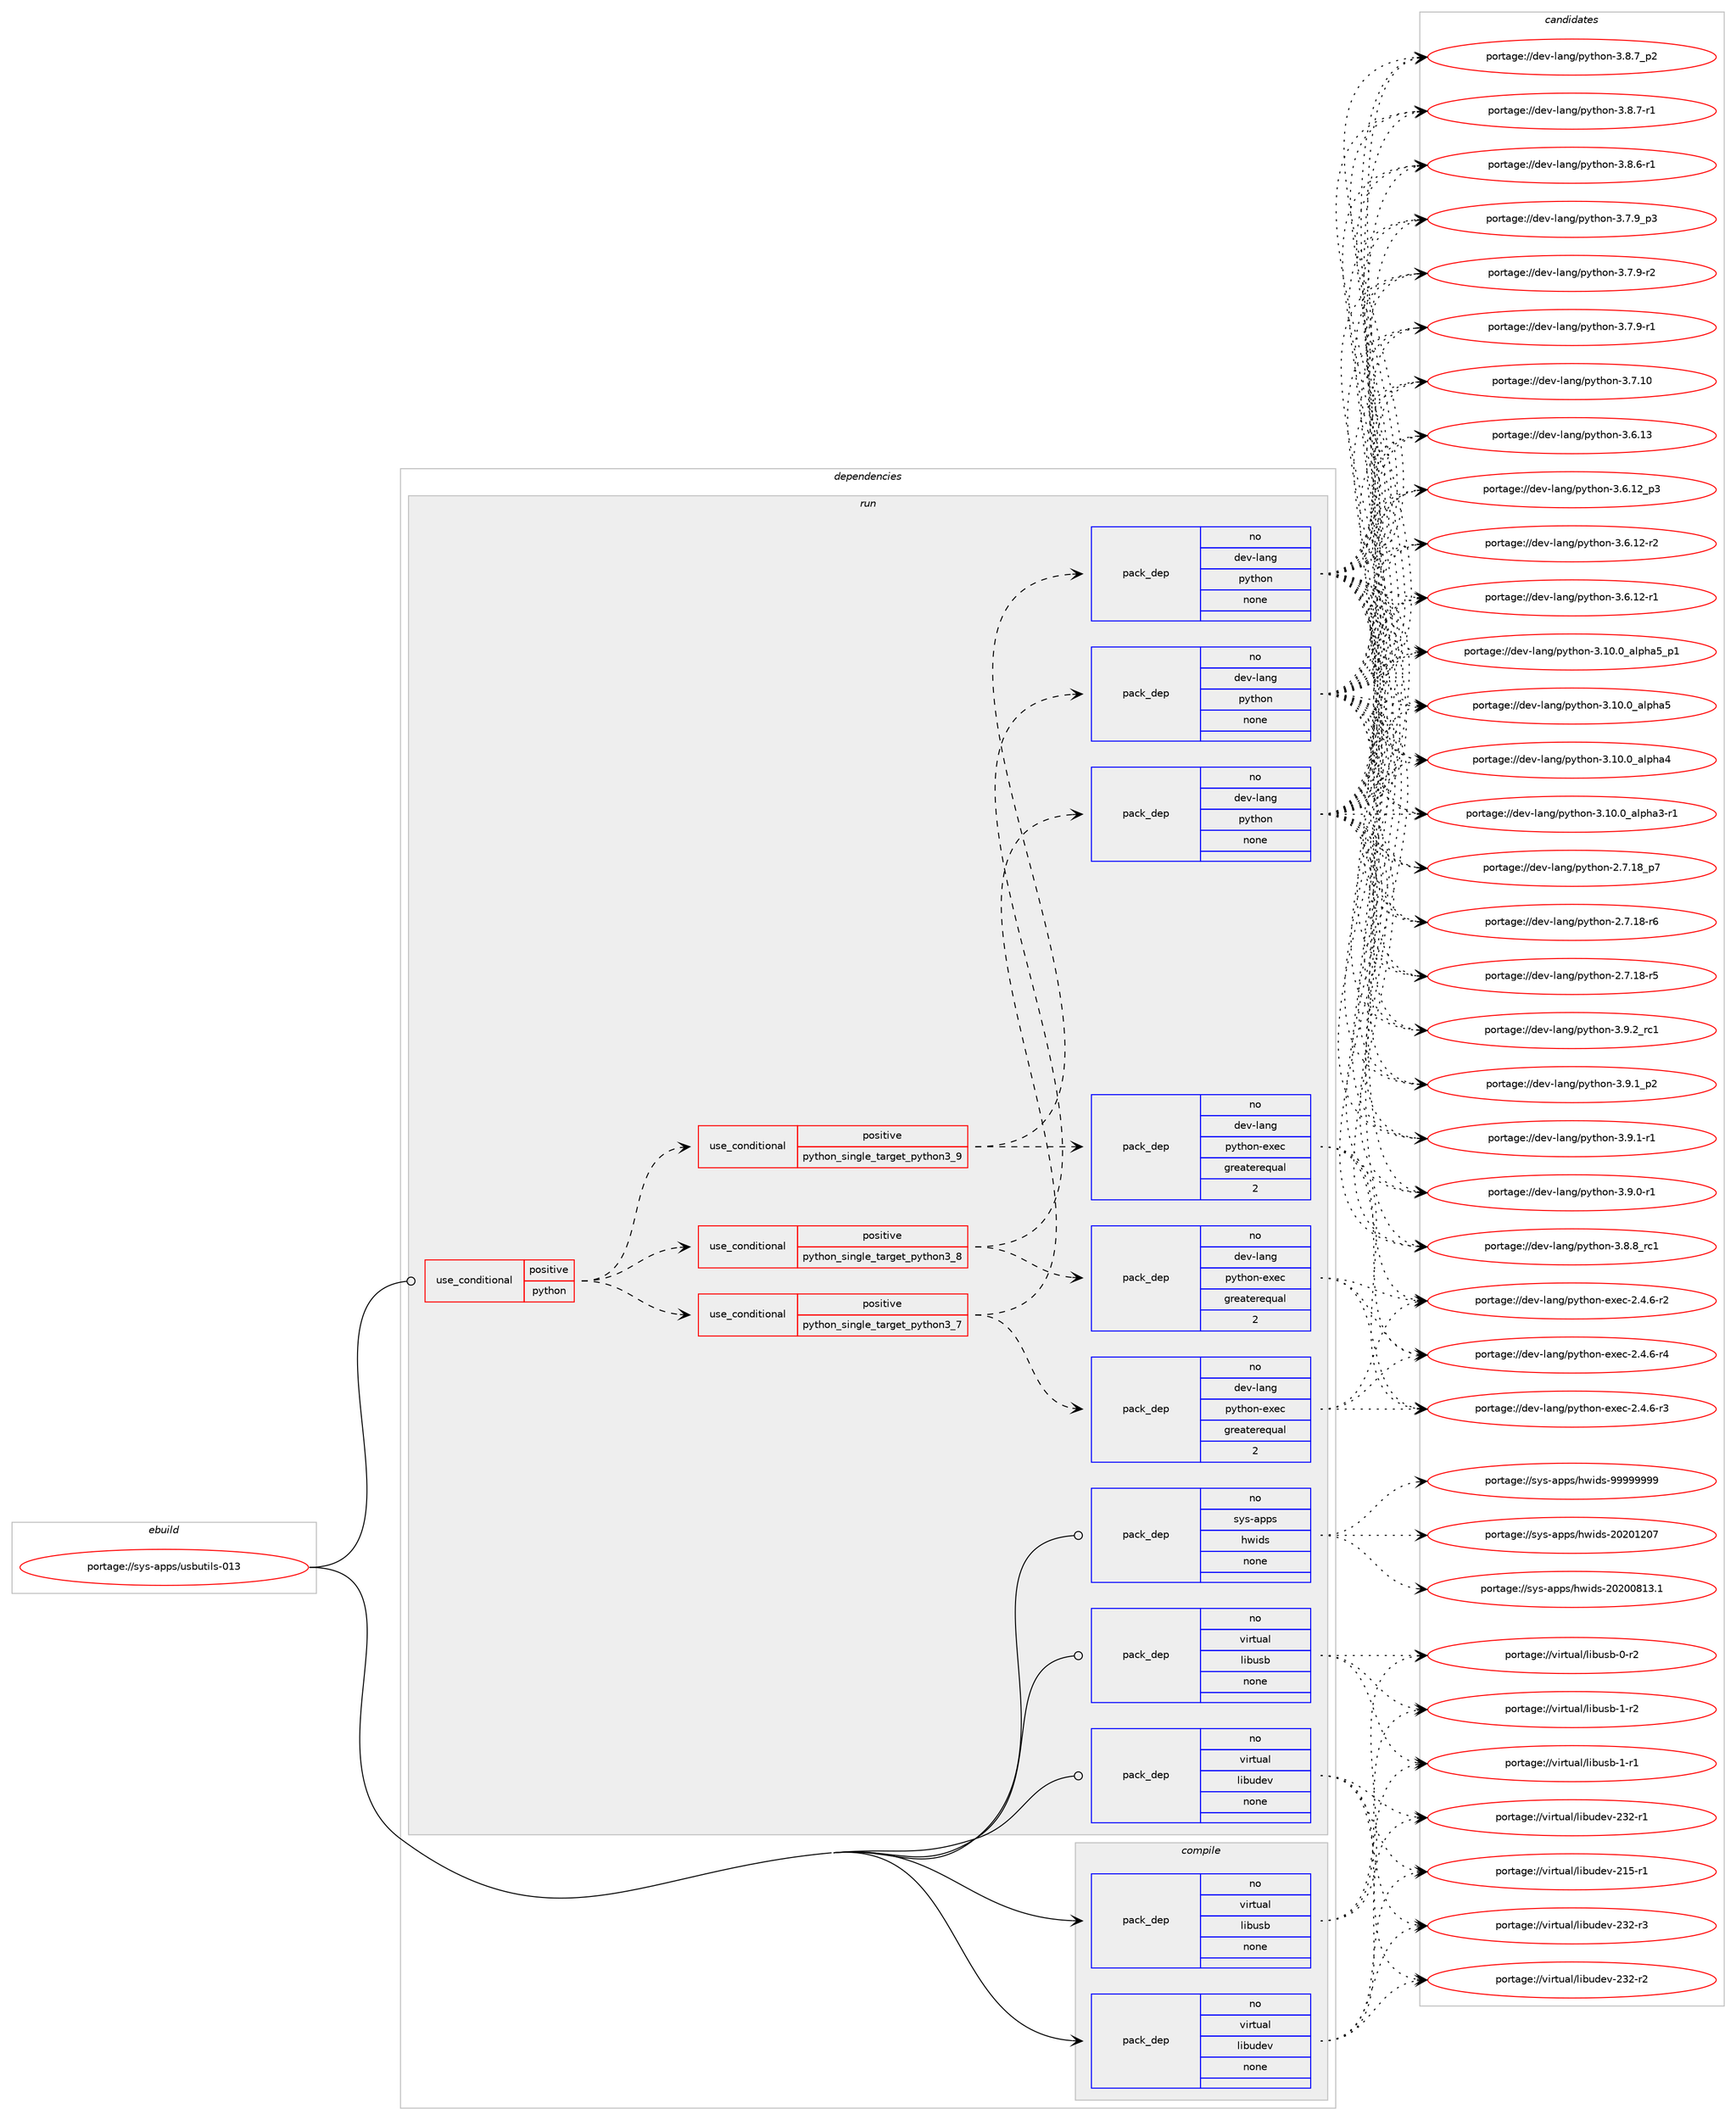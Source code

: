 digraph prolog {

# *************
# Graph options
# *************

newrank=true;
concentrate=true;
compound=true;
graph [rankdir=LR,fontname=Helvetica,fontsize=10,ranksep=1.5];#, ranksep=2.5, nodesep=0.2];
edge  [arrowhead=vee];
node  [fontname=Helvetica,fontsize=10];

# **********
# The ebuild
# **********

subgraph cluster_leftcol {
color=gray;
rank=same;
label=<<i>ebuild</i>>;
id [label="portage://sys-apps/usbutils-013", color=red, width=4, href="../sys-apps/usbutils-013.svg"];
}

# ****************
# The dependencies
# ****************

subgraph cluster_midcol {
color=gray;
label=<<i>dependencies</i>>;
subgraph cluster_compile {
fillcolor="#eeeeee";
style=filled;
label=<<i>compile</i>>;
subgraph pack4951 {
dependency6936 [label=<<TABLE BORDER="0" CELLBORDER="1" CELLSPACING="0" CELLPADDING="4" WIDTH="220"><TR><TD ROWSPAN="6" CELLPADDING="30">pack_dep</TD></TR><TR><TD WIDTH="110">no</TD></TR><TR><TD>virtual</TD></TR><TR><TD>libudev</TD></TR><TR><TD>none</TD></TR><TR><TD></TD></TR></TABLE>>, shape=none, color=blue];
}
id:e -> dependency6936:w [weight=20,style="solid",arrowhead="vee"];
subgraph pack4952 {
dependency6937 [label=<<TABLE BORDER="0" CELLBORDER="1" CELLSPACING="0" CELLPADDING="4" WIDTH="220"><TR><TD ROWSPAN="6" CELLPADDING="30">pack_dep</TD></TR><TR><TD WIDTH="110">no</TD></TR><TR><TD>virtual</TD></TR><TR><TD>libusb</TD></TR><TR><TD>none</TD></TR><TR><TD></TD></TR></TABLE>>, shape=none, color=blue];
}
id:e -> dependency6937:w [weight=20,style="solid",arrowhead="vee"];
}
subgraph cluster_compileandrun {
fillcolor="#eeeeee";
style=filled;
label=<<i>compile and run</i>>;
}
subgraph cluster_run {
fillcolor="#eeeeee";
style=filled;
label=<<i>run</i>>;
subgraph cond1910 {
dependency6938 [label=<<TABLE BORDER="0" CELLBORDER="1" CELLSPACING="0" CELLPADDING="4"><TR><TD ROWSPAN="3" CELLPADDING="10">use_conditional</TD></TR><TR><TD>positive</TD></TR><TR><TD>python</TD></TR></TABLE>>, shape=none, color=red];
subgraph cond1911 {
dependency6939 [label=<<TABLE BORDER="0" CELLBORDER="1" CELLSPACING="0" CELLPADDING="4"><TR><TD ROWSPAN="3" CELLPADDING="10">use_conditional</TD></TR><TR><TD>positive</TD></TR><TR><TD>python_single_target_python3_7</TD></TR></TABLE>>, shape=none, color=red];
subgraph pack4953 {
dependency6940 [label=<<TABLE BORDER="0" CELLBORDER="1" CELLSPACING="0" CELLPADDING="4" WIDTH="220"><TR><TD ROWSPAN="6" CELLPADDING="30">pack_dep</TD></TR><TR><TD WIDTH="110">no</TD></TR><TR><TD>dev-lang</TD></TR><TR><TD>python</TD></TR><TR><TD>none</TD></TR><TR><TD></TD></TR></TABLE>>, shape=none, color=blue];
}
dependency6939:e -> dependency6940:w [weight=20,style="dashed",arrowhead="vee"];
subgraph pack4954 {
dependency6941 [label=<<TABLE BORDER="0" CELLBORDER="1" CELLSPACING="0" CELLPADDING="4" WIDTH="220"><TR><TD ROWSPAN="6" CELLPADDING="30">pack_dep</TD></TR><TR><TD WIDTH="110">no</TD></TR><TR><TD>dev-lang</TD></TR><TR><TD>python-exec</TD></TR><TR><TD>greaterequal</TD></TR><TR><TD>2</TD></TR></TABLE>>, shape=none, color=blue];
}
dependency6939:e -> dependency6941:w [weight=20,style="dashed",arrowhead="vee"];
}
dependency6938:e -> dependency6939:w [weight=20,style="dashed",arrowhead="vee"];
subgraph cond1912 {
dependency6942 [label=<<TABLE BORDER="0" CELLBORDER="1" CELLSPACING="0" CELLPADDING="4"><TR><TD ROWSPAN="3" CELLPADDING="10">use_conditional</TD></TR><TR><TD>positive</TD></TR><TR><TD>python_single_target_python3_8</TD></TR></TABLE>>, shape=none, color=red];
subgraph pack4955 {
dependency6943 [label=<<TABLE BORDER="0" CELLBORDER="1" CELLSPACING="0" CELLPADDING="4" WIDTH="220"><TR><TD ROWSPAN="6" CELLPADDING="30">pack_dep</TD></TR><TR><TD WIDTH="110">no</TD></TR><TR><TD>dev-lang</TD></TR><TR><TD>python</TD></TR><TR><TD>none</TD></TR><TR><TD></TD></TR></TABLE>>, shape=none, color=blue];
}
dependency6942:e -> dependency6943:w [weight=20,style="dashed",arrowhead="vee"];
subgraph pack4956 {
dependency6944 [label=<<TABLE BORDER="0" CELLBORDER="1" CELLSPACING="0" CELLPADDING="4" WIDTH="220"><TR><TD ROWSPAN="6" CELLPADDING="30">pack_dep</TD></TR><TR><TD WIDTH="110">no</TD></TR><TR><TD>dev-lang</TD></TR><TR><TD>python-exec</TD></TR><TR><TD>greaterequal</TD></TR><TR><TD>2</TD></TR></TABLE>>, shape=none, color=blue];
}
dependency6942:e -> dependency6944:w [weight=20,style="dashed",arrowhead="vee"];
}
dependency6938:e -> dependency6942:w [weight=20,style="dashed",arrowhead="vee"];
subgraph cond1913 {
dependency6945 [label=<<TABLE BORDER="0" CELLBORDER="1" CELLSPACING="0" CELLPADDING="4"><TR><TD ROWSPAN="3" CELLPADDING="10">use_conditional</TD></TR><TR><TD>positive</TD></TR><TR><TD>python_single_target_python3_9</TD></TR></TABLE>>, shape=none, color=red];
subgraph pack4957 {
dependency6946 [label=<<TABLE BORDER="0" CELLBORDER="1" CELLSPACING="0" CELLPADDING="4" WIDTH="220"><TR><TD ROWSPAN="6" CELLPADDING="30">pack_dep</TD></TR><TR><TD WIDTH="110">no</TD></TR><TR><TD>dev-lang</TD></TR><TR><TD>python</TD></TR><TR><TD>none</TD></TR><TR><TD></TD></TR></TABLE>>, shape=none, color=blue];
}
dependency6945:e -> dependency6946:w [weight=20,style="dashed",arrowhead="vee"];
subgraph pack4958 {
dependency6947 [label=<<TABLE BORDER="0" CELLBORDER="1" CELLSPACING="0" CELLPADDING="4" WIDTH="220"><TR><TD ROWSPAN="6" CELLPADDING="30">pack_dep</TD></TR><TR><TD WIDTH="110">no</TD></TR><TR><TD>dev-lang</TD></TR><TR><TD>python-exec</TD></TR><TR><TD>greaterequal</TD></TR><TR><TD>2</TD></TR></TABLE>>, shape=none, color=blue];
}
dependency6945:e -> dependency6947:w [weight=20,style="dashed",arrowhead="vee"];
}
dependency6938:e -> dependency6945:w [weight=20,style="dashed",arrowhead="vee"];
}
id:e -> dependency6938:w [weight=20,style="solid",arrowhead="odot"];
subgraph pack4959 {
dependency6948 [label=<<TABLE BORDER="0" CELLBORDER="1" CELLSPACING="0" CELLPADDING="4" WIDTH="220"><TR><TD ROWSPAN="6" CELLPADDING="30">pack_dep</TD></TR><TR><TD WIDTH="110">no</TD></TR><TR><TD>sys-apps</TD></TR><TR><TD>hwids</TD></TR><TR><TD>none</TD></TR><TR><TD></TD></TR></TABLE>>, shape=none, color=blue];
}
id:e -> dependency6948:w [weight=20,style="solid",arrowhead="odot"];
subgraph pack4960 {
dependency6949 [label=<<TABLE BORDER="0" CELLBORDER="1" CELLSPACING="0" CELLPADDING="4" WIDTH="220"><TR><TD ROWSPAN="6" CELLPADDING="30">pack_dep</TD></TR><TR><TD WIDTH="110">no</TD></TR><TR><TD>virtual</TD></TR><TR><TD>libudev</TD></TR><TR><TD>none</TD></TR><TR><TD></TD></TR></TABLE>>, shape=none, color=blue];
}
id:e -> dependency6949:w [weight=20,style="solid",arrowhead="odot"];
subgraph pack4961 {
dependency6950 [label=<<TABLE BORDER="0" CELLBORDER="1" CELLSPACING="0" CELLPADDING="4" WIDTH="220"><TR><TD ROWSPAN="6" CELLPADDING="30">pack_dep</TD></TR><TR><TD WIDTH="110">no</TD></TR><TR><TD>virtual</TD></TR><TR><TD>libusb</TD></TR><TR><TD>none</TD></TR><TR><TD></TD></TR></TABLE>>, shape=none, color=blue];
}
id:e -> dependency6950:w [weight=20,style="solid",arrowhead="odot"];
}
}

# **************
# The candidates
# **************

subgraph cluster_choices {
rank=same;
color=gray;
label=<<i>candidates</i>>;

subgraph choice4951 {
color=black;
nodesep=1;
choice118105114116117971084710810598117100101118455051504511451 [label="portage://virtual/libudev-232-r3", color=red, width=4,href="../virtual/libudev-232-r3.svg"];
choice118105114116117971084710810598117100101118455051504511450 [label="portage://virtual/libudev-232-r2", color=red, width=4,href="../virtual/libudev-232-r2.svg"];
choice118105114116117971084710810598117100101118455051504511449 [label="portage://virtual/libudev-232-r1", color=red, width=4,href="../virtual/libudev-232-r1.svg"];
choice118105114116117971084710810598117100101118455049534511449 [label="portage://virtual/libudev-215-r1", color=red, width=4,href="../virtual/libudev-215-r1.svg"];
dependency6936:e -> choice118105114116117971084710810598117100101118455051504511451:w [style=dotted,weight="100"];
dependency6936:e -> choice118105114116117971084710810598117100101118455051504511450:w [style=dotted,weight="100"];
dependency6936:e -> choice118105114116117971084710810598117100101118455051504511449:w [style=dotted,weight="100"];
dependency6936:e -> choice118105114116117971084710810598117100101118455049534511449:w [style=dotted,weight="100"];
}
subgraph choice4952 {
color=black;
nodesep=1;
choice1181051141161179710847108105981171159845494511450 [label="portage://virtual/libusb-1-r2", color=red, width=4,href="../virtual/libusb-1-r2.svg"];
choice1181051141161179710847108105981171159845494511449 [label="portage://virtual/libusb-1-r1", color=red, width=4,href="../virtual/libusb-1-r1.svg"];
choice1181051141161179710847108105981171159845484511450 [label="portage://virtual/libusb-0-r2", color=red, width=4,href="../virtual/libusb-0-r2.svg"];
dependency6937:e -> choice1181051141161179710847108105981171159845494511450:w [style=dotted,weight="100"];
dependency6937:e -> choice1181051141161179710847108105981171159845494511449:w [style=dotted,weight="100"];
dependency6937:e -> choice1181051141161179710847108105981171159845484511450:w [style=dotted,weight="100"];
}
subgraph choice4953 {
color=black;
nodesep=1;
choice100101118451089711010347112121116104111110455146574650951149949 [label="portage://dev-lang/python-3.9.2_rc1", color=red, width=4,href="../dev-lang/python-3.9.2_rc1.svg"];
choice1001011184510897110103471121211161041111104551465746499511250 [label="portage://dev-lang/python-3.9.1_p2", color=red, width=4,href="../dev-lang/python-3.9.1_p2.svg"];
choice1001011184510897110103471121211161041111104551465746494511449 [label="portage://dev-lang/python-3.9.1-r1", color=red, width=4,href="../dev-lang/python-3.9.1-r1.svg"];
choice1001011184510897110103471121211161041111104551465746484511449 [label="portage://dev-lang/python-3.9.0-r1", color=red, width=4,href="../dev-lang/python-3.9.0-r1.svg"];
choice100101118451089711010347112121116104111110455146564656951149949 [label="portage://dev-lang/python-3.8.8_rc1", color=red, width=4,href="../dev-lang/python-3.8.8_rc1.svg"];
choice1001011184510897110103471121211161041111104551465646559511250 [label="portage://dev-lang/python-3.8.7_p2", color=red, width=4,href="../dev-lang/python-3.8.7_p2.svg"];
choice1001011184510897110103471121211161041111104551465646554511449 [label="portage://dev-lang/python-3.8.7-r1", color=red, width=4,href="../dev-lang/python-3.8.7-r1.svg"];
choice1001011184510897110103471121211161041111104551465646544511449 [label="portage://dev-lang/python-3.8.6-r1", color=red, width=4,href="../dev-lang/python-3.8.6-r1.svg"];
choice1001011184510897110103471121211161041111104551465546579511251 [label="portage://dev-lang/python-3.7.9_p3", color=red, width=4,href="../dev-lang/python-3.7.9_p3.svg"];
choice1001011184510897110103471121211161041111104551465546574511450 [label="portage://dev-lang/python-3.7.9-r2", color=red, width=4,href="../dev-lang/python-3.7.9-r2.svg"];
choice1001011184510897110103471121211161041111104551465546574511449 [label="portage://dev-lang/python-3.7.9-r1", color=red, width=4,href="../dev-lang/python-3.7.9-r1.svg"];
choice10010111845108971101034711212111610411111045514655464948 [label="portage://dev-lang/python-3.7.10", color=red, width=4,href="../dev-lang/python-3.7.10.svg"];
choice10010111845108971101034711212111610411111045514654464951 [label="portage://dev-lang/python-3.6.13", color=red, width=4,href="../dev-lang/python-3.6.13.svg"];
choice100101118451089711010347112121116104111110455146544649509511251 [label="portage://dev-lang/python-3.6.12_p3", color=red, width=4,href="../dev-lang/python-3.6.12_p3.svg"];
choice100101118451089711010347112121116104111110455146544649504511450 [label="portage://dev-lang/python-3.6.12-r2", color=red, width=4,href="../dev-lang/python-3.6.12-r2.svg"];
choice100101118451089711010347112121116104111110455146544649504511449 [label="portage://dev-lang/python-3.6.12-r1", color=red, width=4,href="../dev-lang/python-3.6.12-r1.svg"];
choice10010111845108971101034711212111610411111045514649484648959710811210497539511249 [label="portage://dev-lang/python-3.10.0_alpha5_p1", color=red, width=4,href="../dev-lang/python-3.10.0_alpha5_p1.svg"];
choice1001011184510897110103471121211161041111104551464948464895971081121049753 [label="portage://dev-lang/python-3.10.0_alpha5", color=red, width=4,href="../dev-lang/python-3.10.0_alpha5.svg"];
choice1001011184510897110103471121211161041111104551464948464895971081121049752 [label="portage://dev-lang/python-3.10.0_alpha4", color=red, width=4,href="../dev-lang/python-3.10.0_alpha4.svg"];
choice10010111845108971101034711212111610411111045514649484648959710811210497514511449 [label="portage://dev-lang/python-3.10.0_alpha3-r1", color=red, width=4,href="../dev-lang/python-3.10.0_alpha3-r1.svg"];
choice100101118451089711010347112121116104111110455046554649569511255 [label="portage://dev-lang/python-2.7.18_p7", color=red, width=4,href="../dev-lang/python-2.7.18_p7.svg"];
choice100101118451089711010347112121116104111110455046554649564511454 [label="portage://dev-lang/python-2.7.18-r6", color=red, width=4,href="../dev-lang/python-2.7.18-r6.svg"];
choice100101118451089711010347112121116104111110455046554649564511453 [label="portage://dev-lang/python-2.7.18-r5", color=red, width=4,href="../dev-lang/python-2.7.18-r5.svg"];
dependency6940:e -> choice100101118451089711010347112121116104111110455146574650951149949:w [style=dotted,weight="100"];
dependency6940:e -> choice1001011184510897110103471121211161041111104551465746499511250:w [style=dotted,weight="100"];
dependency6940:e -> choice1001011184510897110103471121211161041111104551465746494511449:w [style=dotted,weight="100"];
dependency6940:e -> choice1001011184510897110103471121211161041111104551465746484511449:w [style=dotted,weight="100"];
dependency6940:e -> choice100101118451089711010347112121116104111110455146564656951149949:w [style=dotted,weight="100"];
dependency6940:e -> choice1001011184510897110103471121211161041111104551465646559511250:w [style=dotted,weight="100"];
dependency6940:e -> choice1001011184510897110103471121211161041111104551465646554511449:w [style=dotted,weight="100"];
dependency6940:e -> choice1001011184510897110103471121211161041111104551465646544511449:w [style=dotted,weight="100"];
dependency6940:e -> choice1001011184510897110103471121211161041111104551465546579511251:w [style=dotted,weight="100"];
dependency6940:e -> choice1001011184510897110103471121211161041111104551465546574511450:w [style=dotted,weight="100"];
dependency6940:e -> choice1001011184510897110103471121211161041111104551465546574511449:w [style=dotted,weight="100"];
dependency6940:e -> choice10010111845108971101034711212111610411111045514655464948:w [style=dotted,weight="100"];
dependency6940:e -> choice10010111845108971101034711212111610411111045514654464951:w [style=dotted,weight="100"];
dependency6940:e -> choice100101118451089711010347112121116104111110455146544649509511251:w [style=dotted,weight="100"];
dependency6940:e -> choice100101118451089711010347112121116104111110455146544649504511450:w [style=dotted,weight="100"];
dependency6940:e -> choice100101118451089711010347112121116104111110455146544649504511449:w [style=dotted,weight="100"];
dependency6940:e -> choice10010111845108971101034711212111610411111045514649484648959710811210497539511249:w [style=dotted,weight="100"];
dependency6940:e -> choice1001011184510897110103471121211161041111104551464948464895971081121049753:w [style=dotted,weight="100"];
dependency6940:e -> choice1001011184510897110103471121211161041111104551464948464895971081121049752:w [style=dotted,weight="100"];
dependency6940:e -> choice10010111845108971101034711212111610411111045514649484648959710811210497514511449:w [style=dotted,weight="100"];
dependency6940:e -> choice100101118451089711010347112121116104111110455046554649569511255:w [style=dotted,weight="100"];
dependency6940:e -> choice100101118451089711010347112121116104111110455046554649564511454:w [style=dotted,weight="100"];
dependency6940:e -> choice100101118451089711010347112121116104111110455046554649564511453:w [style=dotted,weight="100"];
}
subgraph choice4954 {
color=black;
nodesep=1;
choice10010111845108971101034711212111610411111045101120101994550465246544511452 [label="portage://dev-lang/python-exec-2.4.6-r4", color=red, width=4,href="../dev-lang/python-exec-2.4.6-r4.svg"];
choice10010111845108971101034711212111610411111045101120101994550465246544511451 [label="portage://dev-lang/python-exec-2.4.6-r3", color=red, width=4,href="../dev-lang/python-exec-2.4.6-r3.svg"];
choice10010111845108971101034711212111610411111045101120101994550465246544511450 [label="portage://dev-lang/python-exec-2.4.6-r2", color=red, width=4,href="../dev-lang/python-exec-2.4.6-r2.svg"];
dependency6941:e -> choice10010111845108971101034711212111610411111045101120101994550465246544511452:w [style=dotted,weight="100"];
dependency6941:e -> choice10010111845108971101034711212111610411111045101120101994550465246544511451:w [style=dotted,weight="100"];
dependency6941:e -> choice10010111845108971101034711212111610411111045101120101994550465246544511450:w [style=dotted,weight="100"];
}
subgraph choice4955 {
color=black;
nodesep=1;
choice100101118451089711010347112121116104111110455146574650951149949 [label="portage://dev-lang/python-3.9.2_rc1", color=red, width=4,href="../dev-lang/python-3.9.2_rc1.svg"];
choice1001011184510897110103471121211161041111104551465746499511250 [label="portage://dev-lang/python-3.9.1_p2", color=red, width=4,href="../dev-lang/python-3.9.1_p2.svg"];
choice1001011184510897110103471121211161041111104551465746494511449 [label="portage://dev-lang/python-3.9.1-r1", color=red, width=4,href="../dev-lang/python-3.9.1-r1.svg"];
choice1001011184510897110103471121211161041111104551465746484511449 [label="portage://dev-lang/python-3.9.0-r1", color=red, width=4,href="../dev-lang/python-3.9.0-r1.svg"];
choice100101118451089711010347112121116104111110455146564656951149949 [label="portage://dev-lang/python-3.8.8_rc1", color=red, width=4,href="../dev-lang/python-3.8.8_rc1.svg"];
choice1001011184510897110103471121211161041111104551465646559511250 [label="portage://dev-lang/python-3.8.7_p2", color=red, width=4,href="../dev-lang/python-3.8.7_p2.svg"];
choice1001011184510897110103471121211161041111104551465646554511449 [label="portage://dev-lang/python-3.8.7-r1", color=red, width=4,href="../dev-lang/python-3.8.7-r1.svg"];
choice1001011184510897110103471121211161041111104551465646544511449 [label="portage://dev-lang/python-3.8.6-r1", color=red, width=4,href="../dev-lang/python-3.8.6-r1.svg"];
choice1001011184510897110103471121211161041111104551465546579511251 [label="portage://dev-lang/python-3.7.9_p3", color=red, width=4,href="../dev-lang/python-3.7.9_p3.svg"];
choice1001011184510897110103471121211161041111104551465546574511450 [label="portage://dev-lang/python-3.7.9-r2", color=red, width=4,href="../dev-lang/python-3.7.9-r2.svg"];
choice1001011184510897110103471121211161041111104551465546574511449 [label="portage://dev-lang/python-3.7.9-r1", color=red, width=4,href="../dev-lang/python-3.7.9-r1.svg"];
choice10010111845108971101034711212111610411111045514655464948 [label="portage://dev-lang/python-3.7.10", color=red, width=4,href="../dev-lang/python-3.7.10.svg"];
choice10010111845108971101034711212111610411111045514654464951 [label="portage://dev-lang/python-3.6.13", color=red, width=4,href="../dev-lang/python-3.6.13.svg"];
choice100101118451089711010347112121116104111110455146544649509511251 [label="portage://dev-lang/python-3.6.12_p3", color=red, width=4,href="../dev-lang/python-3.6.12_p3.svg"];
choice100101118451089711010347112121116104111110455146544649504511450 [label="portage://dev-lang/python-3.6.12-r2", color=red, width=4,href="../dev-lang/python-3.6.12-r2.svg"];
choice100101118451089711010347112121116104111110455146544649504511449 [label="portage://dev-lang/python-3.6.12-r1", color=red, width=4,href="../dev-lang/python-3.6.12-r1.svg"];
choice10010111845108971101034711212111610411111045514649484648959710811210497539511249 [label="portage://dev-lang/python-3.10.0_alpha5_p1", color=red, width=4,href="../dev-lang/python-3.10.0_alpha5_p1.svg"];
choice1001011184510897110103471121211161041111104551464948464895971081121049753 [label="portage://dev-lang/python-3.10.0_alpha5", color=red, width=4,href="../dev-lang/python-3.10.0_alpha5.svg"];
choice1001011184510897110103471121211161041111104551464948464895971081121049752 [label="portage://dev-lang/python-3.10.0_alpha4", color=red, width=4,href="../dev-lang/python-3.10.0_alpha4.svg"];
choice10010111845108971101034711212111610411111045514649484648959710811210497514511449 [label="portage://dev-lang/python-3.10.0_alpha3-r1", color=red, width=4,href="../dev-lang/python-3.10.0_alpha3-r1.svg"];
choice100101118451089711010347112121116104111110455046554649569511255 [label="portage://dev-lang/python-2.7.18_p7", color=red, width=4,href="../dev-lang/python-2.7.18_p7.svg"];
choice100101118451089711010347112121116104111110455046554649564511454 [label="portage://dev-lang/python-2.7.18-r6", color=red, width=4,href="../dev-lang/python-2.7.18-r6.svg"];
choice100101118451089711010347112121116104111110455046554649564511453 [label="portage://dev-lang/python-2.7.18-r5", color=red, width=4,href="../dev-lang/python-2.7.18-r5.svg"];
dependency6943:e -> choice100101118451089711010347112121116104111110455146574650951149949:w [style=dotted,weight="100"];
dependency6943:e -> choice1001011184510897110103471121211161041111104551465746499511250:w [style=dotted,weight="100"];
dependency6943:e -> choice1001011184510897110103471121211161041111104551465746494511449:w [style=dotted,weight="100"];
dependency6943:e -> choice1001011184510897110103471121211161041111104551465746484511449:w [style=dotted,weight="100"];
dependency6943:e -> choice100101118451089711010347112121116104111110455146564656951149949:w [style=dotted,weight="100"];
dependency6943:e -> choice1001011184510897110103471121211161041111104551465646559511250:w [style=dotted,weight="100"];
dependency6943:e -> choice1001011184510897110103471121211161041111104551465646554511449:w [style=dotted,weight="100"];
dependency6943:e -> choice1001011184510897110103471121211161041111104551465646544511449:w [style=dotted,weight="100"];
dependency6943:e -> choice1001011184510897110103471121211161041111104551465546579511251:w [style=dotted,weight="100"];
dependency6943:e -> choice1001011184510897110103471121211161041111104551465546574511450:w [style=dotted,weight="100"];
dependency6943:e -> choice1001011184510897110103471121211161041111104551465546574511449:w [style=dotted,weight="100"];
dependency6943:e -> choice10010111845108971101034711212111610411111045514655464948:w [style=dotted,weight="100"];
dependency6943:e -> choice10010111845108971101034711212111610411111045514654464951:w [style=dotted,weight="100"];
dependency6943:e -> choice100101118451089711010347112121116104111110455146544649509511251:w [style=dotted,weight="100"];
dependency6943:e -> choice100101118451089711010347112121116104111110455146544649504511450:w [style=dotted,weight="100"];
dependency6943:e -> choice100101118451089711010347112121116104111110455146544649504511449:w [style=dotted,weight="100"];
dependency6943:e -> choice10010111845108971101034711212111610411111045514649484648959710811210497539511249:w [style=dotted,weight="100"];
dependency6943:e -> choice1001011184510897110103471121211161041111104551464948464895971081121049753:w [style=dotted,weight="100"];
dependency6943:e -> choice1001011184510897110103471121211161041111104551464948464895971081121049752:w [style=dotted,weight="100"];
dependency6943:e -> choice10010111845108971101034711212111610411111045514649484648959710811210497514511449:w [style=dotted,weight="100"];
dependency6943:e -> choice100101118451089711010347112121116104111110455046554649569511255:w [style=dotted,weight="100"];
dependency6943:e -> choice100101118451089711010347112121116104111110455046554649564511454:w [style=dotted,weight="100"];
dependency6943:e -> choice100101118451089711010347112121116104111110455046554649564511453:w [style=dotted,weight="100"];
}
subgraph choice4956 {
color=black;
nodesep=1;
choice10010111845108971101034711212111610411111045101120101994550465246544511452 [label="portage://dev-lang/python-exec-2.4.6-r4", color=red, width=4,href="../dev-lang/python-exec-2.4.6-r4.svg"];
choice10010111845108971101034711212111610411111045101120101994550465246544511451 [label="portage://dev-lang/python-exec-2.4.6-r3", color=red, width=4,href="../dev-lang/python-exec-2.4.6-r3.svg"];
choice10010111845108971101034711212111610411111045101120101994550465246544511450 [label="portage://dev-lang/python-exec-2.4.6-r2", color=red, width=4,href="../dev-lang/python-exec-2.4.6-r2.svg"];
dependency6944:e -> choice10010111845108971101034711212111610411111045101120101994550465246544511452:w [style=dotted,weight="100"];
dependency6944:e -> choice10010111845108971101034711212111610411111045101120101994550465246544511451:w [style=dotted,weight="100"];
dependency6944:e -> choice10010111845108971101034711212111610411111045101120101994550465246544511450:w [style=dotted,weight="100"];
}
subgraph choice4957 {
color=black;
nodesep=1;
choice100101118451089711010347112121116104111110455146574650951149949 [label="portage://dev-lang/python-3.9.2_rc1", color=red, width=4,href="../dev-lang/python-3.9.2_rc1.svg"];
choice1001011184510897110103471121211161041111104551465746499511250 [label="portage://dev-lang/python-3.9.1_p2", color=red, width=4,href="../dev-lang/python-3.9.1_p2.svg"];
choice1001011184510897110103471121211161041111104551465746494511449 [label="portage://dev-lang/python-3.9.1-r1", color=red, width=4,href="../dev-lang/python-3.9.1-r1.svg"];
choice1001011184510897110103471121211161041111104551465746484511449 [label="portage://dev-lang/python-3.9.0-r1", color=red, width=4,href="../dev-lang/python-3.9.0-r1.svg"];
choice100101118451089711010347112121116104111110455146564656951149949 [label="portage://dev-lang/python-3.8.8_rc1", color=red, width=4,href="../dev-lang/python-3.8.8_rc1.svg"];
choice1001011184510897110103471121211161041111104551465646559511250 [label="portage://dev-lang/python-3.8.7_p2", color=red, width=4,href="../dev-lang/python-3.8.7_p2.svg"];
choice1001011184510897110103471121211161041111104551465646554511449 [label="portage://dev-lang/python-3.8.7-r1", color=red, width=4,href="../dev-lang/python-3.8.7-r1.svg"];
choice1001011184510897110103471121211161041111104551465646544511449 [label="portage://dev-lang/python-3.8.6-r1", color=red, width=4,href="../dev-lang/python-3.8.6-r1.svg"];
choice1001011184510897110103471121211161041111104551465546579511251 [label="portage://dev-lang/python-3.7.9_p3", color=red, width=4,href="../dev-lang/python-3.7.9_p3.svg"];
choice1001011184510897110103471121211161041111104551465546574511450 [label="portage://dev-lang/python-3.7.9-r2", color=red, width=4,href="../dev-lang/python-3.7.9-r2.svg"];
choice1001011184510897110103471121211161041111104551465546574511449 [label="portage://dev-lang/python-3.7.9-r1", color=red, width=4,href="../dev-lang/python-3.7.9-r1.svg"];
choice10010111845108971101034711212111610411111045514655464948 [label="portage://dev-lang/python-3.7.10", color=red, width=4,href="../dev-lang/python-3.7.10.svg"];
choice10010111845108971101034711212111610411111045514654464951 [label="portage://dev-lang/python-3.6.13", color=red, width=4,href="../dev-lang/python-3.6.13.svg"];
choice100101118451089711010347112121116104111110455146544649509511251 [label="portage://dev-lang/python-3.6.12_p3", color=red, width=4,href="../dev-lang/python-3.6.12_p3.svg"];
choice100101118451089711010347112121116104111110455146544649504511450 [label="portage://dev-lang/python-3.6.12-r2", color=red, width=4,href="../dev-lang/python-3.6.12-r2.svg"];
choice100101118451089711010347112121116104111110455146544649504511449 [label="portage://dev-lang/python-3.6.12-r1", color=red, width=4,href="../dev-lang/python-3.6.12-r1.svg"];
choice10010111845108971101034711212111610411111045514649484648959710811210497539511249 [label="portage://dev-lang/python-3.10.0_alpha5_p1", color=red, width=4,href="../dev-lang/python-3.10.0_alpha5_p1.svg"];
choice1001011184510897110103471121211161041111104551464948464895971081121049753 [label="portage://dev-lang/python-3.10.0_alpha5", color=red, width=4,href="../dev-lang/python-3.10.0_alpha5.svg"];
choice1001011184510897110103471121211161041111104551464948464895971081121049752 [label="portage://dev-lang/python-3.10.0_alpha4", color=red, width=4,href="../dev-lang/python-3.10.0_alpha4.svg"];
choice10010111845108971101034711212111610411111045514649484648959710811210497514511449 [label="portage://dev-lang/python-3.10.0_alpha3-r1", color=red, width=4,href="../dev-lang/python-3.10.0_alpha3-r1.svg"];
choice100101118451089711010347112121116104111110455046554649569511255 [label="portage://dev-lang/python-2.7.18_p7", color=red, width=4,href="../dev-lang/python-2.7.18_p7.svg"];
choice100101118451089711010347112121116104111110455046554649564511454 [label="portage://dev-lang/python-2.7.18-r6", color=red, width=4,href="../dev-lang/python-2.7.18-r6.svg"];
choice100101118451089711010347112121116104111110455046554649564511453 [label="portage://dev-lang/python-2.7.18-r5", color=red, width=4,href="../dev-lang/python-2.7.18-r5.svg"];
dependency6946:e -> choice100101118451089711010347112121116104111110455146574650951149949:w [style=dotted,weight="100"];
dependency6946:e -> choice1001011184510897110103471121211161041111104551465746499511250:w [style=dotted,weight="100"];
dependency6946:e -> choice1001011184510897110103471121211161041111104551465746494511449:w [style=dotted,weight="100"];
dependency6946:e -> choice1001011184510897110103471121211161041111104551465746484511449:w [style=dotted,weight="100"];
dependency6946:e -> choice100101118451089711010347112121116104111110455146564656951149949:w [style=dotted,weight="100"];
dependency6946:e -> choice1001011184510897110103471121211161041111104551465646559511250:w [style=dotted,weight="100"];
dependency6946:e -> choice1001011184510897110103471121211161041111104551465646554511449:w [style=dotted,weight="100"];
dependency6946:e -> choice1001011184510897110103471121211161041111104551465646544511449:w [style=dotted,weight="100"];
dependency6946:e -> choice1001011184510897110103471121211161041111104551465546579511251:w [style=dotted,weight="100"];
dependency6946:e -> choice1001011184510897110103471121211161041111104551465546574511450:w [style=dotted,weight="100"];
dependency6946:e -> choice1001011184510897110103471121211161041111104551465546574511449:w [style=dotted,weight="100"];
dependency6946:e -> choice10010111845108971101034711212111610411111045514655464948:w [style=dotted,weight="100"];
dependency6946:e -> choice10010111845108971101034711212111610411111045514654464951:w [style=dotted,weight="100"];
dependency6946:e -> choice100101118451089711010347112121116104111110455146544649509511251:w [style=dotted,weight="100"];
dependency6946:e -> choice100101118451089711010347112121116104111110455146544649504511450:w [style=dotted,weight="100"];
dependency6946:e -> choice100101118451089711010347112121116104111110455146544649504511449:w [style=dotted,weight="100"];
dependency6946:e -> choice10010111845108971101034711212111610411111045514649484648959710811210497539511249:w [style=dotted,weight="100"];
dependency6946:e -> choice1001011184510897110103471121211161041111104551464948464895971081121049753:w [style=dotted,weight="100"];
dependency6946:e -> choice1001011184510897110103471121211161041111104551464948464895971081121049752:w [style=dotted,weight="100"];
dependency6946:e -> choice10010111845108971101034711212111610411111045514649484648959710811210497514511449:w [style=dotted,weight="100"];
dependency6946:e -> choice100101118451089711010347112121116104111110455046554649569511255:w [style=dotted,weight="100"];
dependency6946:e -> choice100101118451089711010347112121116104111110455046554649564511454:w [style=dotted,weight="100"];
dependency6946:e -> choice100101118451089711010347112121116104111110455046554649564511453:w [style=dotted,weight="100"];
}
subgraph choice4958 {
color=black;
nodesep=1;
choice10010111845108971101034711212111610411111045101120101994550465246544511452 [label="portage://dev-lang/python-exec-2.4.6-r4", color=red, width=4,href="../dev-lang/python-exec-2.4.6-r4.svg"];
choice10010111845108971101034711212111610411111045101120101994550465246544511451 [label="portage://dev-lang/python-exec-2.4.6-r3", color=red, width=4,href="../dev-lang/python-exec-2.4.6-r3.svg"];
choice10010111845108971101034711212111610411111045101120101994550465246544511450 [label="portage://dev-lang/python-exec-2.4.6-r2", color=red, width=4,href="../dev-lang/python-exec-2.4.6-r2.svg"];
dependency6947:e -> choice10010111845108971101034711212111610411111045101120101994550465246544511452:w [style=dotted,weight="100"];
dependency6947:e -> choice10010111845108971101034711212111610411111045101120101994550465246544511451:w [style=dotted,weight="100"];
dependency6947:e -> choice10010111845108971101034711212111610411111045101120101994550465246544511450:w [style=dotted,weight="100"];
}
subgraph choice4959 {
color=black;
nodesep=1;
choice115121115459711211211547104119105100115455757575757575757 [label="portage://sys-apps/hwids-99999999", color=red, width=4,href="../sys-apps/hwids-99999999.svg"];
choice115121115459711211211547104119105100115455048504849504855 [label="portage://sys-apps/hwids-20201207", color=red, width=4,href="../sys-apps/hwids-20201207.svg"];
choice1151211154597112112115471041191051001154550485048485649514649 [label="portage://sys-apps/hwids-20200813.1", color=red, width=4,href="../sys-apps/hwids-20200813.1.svg"];
dependency6948:e -> choice115121115459711211211547104119105100115455757575757575757:w [style=dotted,weight="100"];
dependency6948:e -> choice115121115459711211211547104119105100115455048504849504855:w [style=dotted,weight="100"];
dependency6948:e -> choice1151211154597112112115471041191051001154550485048485649514649:w [style=dotted,weight="100"];
}
subgraph choice4960 {
color=black;
nodesep=1;
choice118105114116117971084710810598117100101118455051504511451 [label="portage://virtual/libudev-232-r3", color=red, width=4,href="../virtual/libudev-232-r3.svg"];
choice118105114116117971084710810598117100101118455051504511450 [label="portage://virtual/libudev-232-r2", color=red, width=4,href="../virtual/libudev-232-r2.svg"];
choice118105114116117971084710810598117100101118455051504511449 [label="portage://virtual/libudev-232-r1", color=red, width=4,href="../virtual/libudev-232-r1.svg"];
choice118105114116117971084710810598117100101118455049534511449 [label="portage://virtual/libudev-215-r1", color=red, width=4,href="../virtual/libudev-215-r1.svg"];
dependency6949:e -> choice118105114116117971084710810598117100101118455051504511451:w [style=dotted,weight="100"];
dependency6949:e -> choice118105114116117971084710810598117100101118455051504511450:w [style=dotted,weight="100"];
dependency6949:e -> choice118105114116117971084710810598117100101118455051504511449:w [style=dotted,weight="100"];
dependency6949:e -> choice118105114116117971084710810598117100101118455049534511449:w [style=dotted,weight="100"];
}
subgraph choice4961 {
color=black;
nodesep=1;
choice1181051141161179710847108105981171159845494511450 [label="portage://virtual/libusb-1-r2", color=red, width=4,href="../virtual/libusb-1-r2.svg"];
choice1181051141161179710847108105981171159845494511449 [label="portage://virtual/libusb-1-r1", color=red, width=4,href="../virtual/libusb-1-r1.svg"];
choice1181051141161179710847108105981171159845484511450 [label="portage://virtual/libusb-0-r2", color=red, width=4,href="../virtual/libusb-0-r2.svg"];
dependency6950:e -> choice1181051141161179710847108105981171159845494511450:w [style=dotted,weight="100"];
dependency6950:e -> choice1181051141161179710847108105981171159845494511449:w [style=dotted,weight="100"];
dependency6950:e -> choice1181051141161179710847108105981171159845484511450:w [style=dotted,weight="100"];
}
}

}
